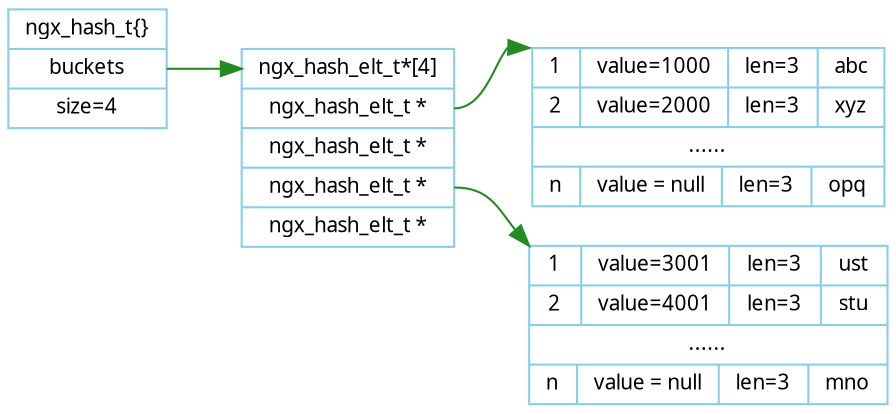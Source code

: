 digraph ngx_hash_example {
   rankdir=LR;
   node [shape=record, color=skyblue, fontname="Verdana", fontsize=10];
   edge [color=forestgreen, fontname="Verdana", fontsize=10];

   ngx_hash_t [label="<head>ngx_hash_t\{\}|<buckets>buckets|<size>size=4"];

   buckets_normal [label="<head>ngx_hash_elt_t*[4]|<n1>ngx_hash_elt_t *|<n2>ngx_hash_elt_t *|<n3>ngx_hash_elt_t *|<n4>ngx_hash_elt_t *"];
   ngx_hash_t:buckets -> buckets_normal:head;

   ngx_hash_elt_t1 [label="{<e1>1|{{value=1000|len=3|abc}}}|{<e2>2|{{value=2000|len=3|xyz}}}|......|{n|{{value = null|len=3|opq}}}"];
   buckets_normal:n1 -> ngx_hash_elt_t1:nw;

   ngx_hash_elt_t3 [label="{<e1>1|{{value=3001|len=3|ust}}}|{<e2>2|{{value=4001|len=3|stu}}}|......|{n|{{value = null|len=3|mno}}}"];
   buckets_normal:n3 -> ngx_hash_elt_t3:nw;


}